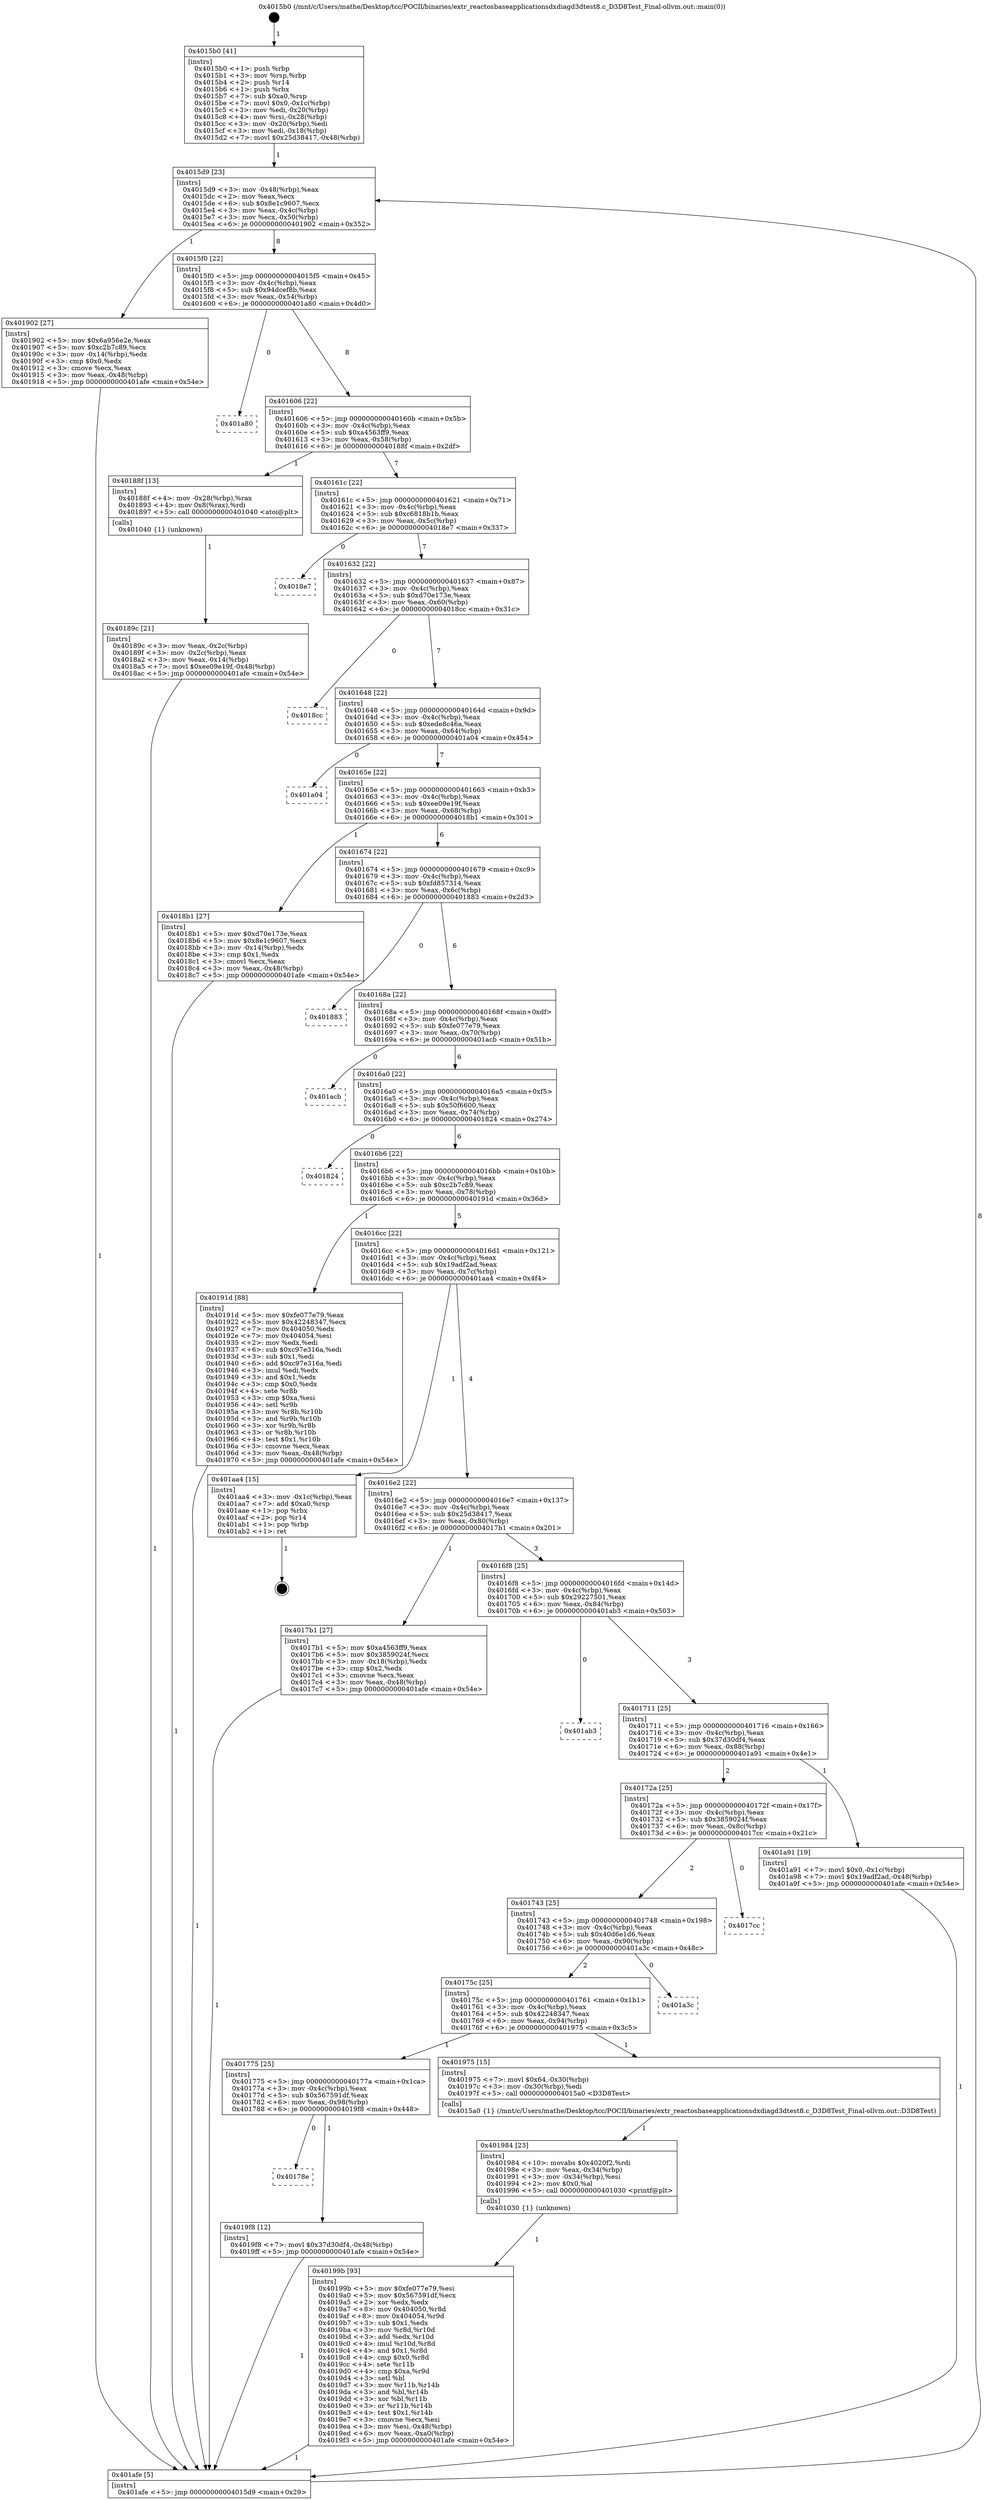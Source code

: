 digraph "0x4015b0" {
  label = "0x4015b0 (/mnt/c/Users/mathe/Desktop/tcc/POCII/binaries/extr_reactosbaseapplicationsdxdiagd3dtest8.c_D3D8Test_Final-ollvm.out::main(0))"
  labelloc = "t"
  node[shape=record]

  Entry [label="",width=0.3,height=0.3,shape=circle,fillcolor=black,style=filled]
  "0x4015d9" [label="{
     0x4015d9 [23]\l
     | [instrs]\l
     &nbsp;&nbsp;0x4015d9 \<+3\>: mov -0x48(%rbp),%eax\l
     &nbsp;&nbsp;0x4015dc \<+2\>: mov %eax,%ecx\l
     &nbsp;&nbsp;0x4015de \<+6\>: sub $0x8e1c9607,%ecx\l
     &nbsp;&nbsp;0x4015e4 \<+3\>: mov %eax,-0x4c(%rbp)\l
     &nbsp;&nbsp;0x4015e7 \<+3\>: mov %ecx,-0x50(%rbp)\l
     &nbsp;&nbsp;0x4015ea \<+6\>: je 0000000000401902 \<main+0x352\>\l
  }"]
  "0x401902" [label="{
     0x401902 [27]\l
     | [instrs]\l
     &nbsp;&nbsp;0x401902 \<+5\>: mov $0x6a956e2e,%eax\l
     &nbsp;&nbsp;0x401907 \<+5\>: mov $0xc2b7c89,%ecx\l
     &nbsp;&nbsp;0x40190c \<+3\>: mov -0x14(%rbp),%edx\l
     &nbsp;&nbsp;0x40190f \<+3\>: cmp $0x0,%edx\l
     &nbsp;&nbsp;0x401912 \<+3\>: cmove %ecx,%eax\l
     &nbsp;&nbsp;0x401915 \<+3\>: mov %eax,-0x48(%rbp)\l
     &nbsp;&nbsp;0x401918 \<+5\>: jmp 0000000000401afe \<main+0x54e\>\l
  }"]
  "0x4015f0" [label="{
     0x4015f0 [22]\l
     | [instrs]\l
     &nbsp;&nbsp;0x4015f0 \<+5\>: jmp 00000000004015f5 \<main+0x45\>\l
     &nbsp;&nbsp;0x4015f5 \<+3\>: mov -0x4c(%rbp),%eax\l
     &nbsp;&nbsp;0x4015f8 \<+5\>: sub $0x94dcef8b,%eax\l
     &nbsp;&nbsp;0x4015fd \<+3\>: mov %eax,-0x54(%rbp)\l
     &nbsp;&nbsp;0x401600 \<+6\>: je 0000000000401a80 \<main+0x4d0\>\l
  }"]
  Exit [label="",width=0.3,height=0.3,shape=circle,fillcolor=black,style=filled,peripheries=2]
  "0x401a80" [label="{
     0x401a80\l
  }", style=dashed]
  "0x401606" [label="{
     0x401606 [22]\l
     | [instrs]\l
     &nbsp;&nbsp;0x401606 \<+5\>: jmp 000000000040160b \<main+0x5b\>\l
     &nbsp;&nbsp;0x40160b \<+3\>: mov -0x4c(%rbp),%eax\l
     &nbsp;&nbsp;0x40160e \<+5\>: sub $0xa4563ff9,%eax\l
     &nbsp;&nbsp;0x401613 \<+3\>: mov %eax,-0x58(%rbp)\l
     &nbsp;&nbsp;0x401616 \<+6\>: je 000000000040188f \<main+0x2df\>\l
  }"]
  "0x40178e" [label="{
     0x40178e\l
  }", style=dashed]
  "0x40188f" [label="{
     0x40188f [13]\l
     | [instrs]\l
     &nbsp;&nbsp;0x40188f \<+4\>: mov -0x28(%rbp),%rax\l
     &nbsp;&nbsp;0x401893 \<+4\>: mov 0x8(%rax),%rdi\l
     &nbsp;&nbsp;0x401897 \<+5\>: call 0000000000401040 \<atoi@plt\>\l
     | [calls]\l
     &nbsp;&nbsp;0x401040 \{1\} (unknown)\l
  }"]
  "0x40161c" [label="{
     0x40161c [22]\l
     | [instrs]\l
     &nbsp;&nbsp;0x40161c \<+5\>: jmp 0000000000401621 \<main+0x71\>\l
     &nbsp;&nbsp;0x401621 \<+3\>: mov -0x4c(%rbp),%eax\l
     &nbsp;&nbsp;0x401624 \<+5\>: sub $0xc6818b1b,%eax\l
     &nbsp;&nbsp;0x401629 \<+3\>: mov %eax,-0x5c(%rbp)\l
     &nbsp;&nbsp;0x40162c \<+6\>: je 00000000004018e7 \<main+0x337\>\l
  }"]
  "0x4019f8" [label="{
     0x4019f8 [12]\l
     | [instrs]\l
     &nbsp;&nbsp;0x4019f8 \<+7\>: movl $0x37d30df4,-0x48(%rbp)\l
     &nbsp;&nbsp;0x4019ff \<+5\>: jmp 0000000000401afe \<main+0x54e\>\l
  }"]
  "0x4018e7" [label="{
     0x4018e7\l
  }", style=dashed]
  "0x401632" [label="{
     0x401632 [22]\l
     | [instrs]\l
     &nbsp;&nbsp;0x401632 \<+5\>: jmp 0000000000401637 \<main+0x87\>\l
     &nbsp;&nbsp;0x401637 \<+3\>: mov -0x4c(%rbp),%eax\l
     &nbsp;&nbsp;0x40163a \<+5\>: sub $0xd70e173e,%eax\l
     &nbsp;&nbsp;0x40163f \<+3\>: mov %eax,-0x60(%rbp)\l
     &nbsp;&nbsp;0x401642 \<+6\>: je 00000000004018cc \<main+0x31c\>\l
  }"]
  "0x40199b" [label="{
     0x40199b [93]\l
     | [instrs]\l
     &nbsp;&nbsp;0x40199b \<+5\>: mov $0xfe077e79,%esi\l
     &nbsp;&nbsp;0x4019a0 \<+5\>: mov $0x567591df,%ecx\l
     &nbsp;&nbsp;0x4019a5 \<+2\>: xor %edx,%edx\l
     &nbsp;&nbsp;0x4019a7 \<+8\>: mov 0x404050,%r8d\l
     &nbsp;&nbsp;0x4019af \<+8\>: mov 0x404054,%r9d\l
     &nbsp;&nbsp;0x4019b7 \<+3\>: sub $0x1,%edx\l
     &nbsp;&nbsp;0x4019ba \<+3\>: mov %r8d,%r10d\l
     &nbsp;&nbsp;0x4019bd \<+3\>: add %edx,%r10d\l
     &nbsp;&nbsp;0x4019c0 \<+4\>: imul %r10d,%r8d\l
     &nbsp;&nbsp;0x4019c4 \<+4\>: and $0x1,%r8d\l
     &nbsp;&nbsp;0x4019c8 \<+4\>: cmp $0x0,%r8d\l
     &nbsp;&nbsp;0x4019cc \<+4\>: sete %r11b\l
     &nbsp;&nbsp;0x4019d0 \<+4\>: cmp $0xa,%r9d\l
     &nbsp;&nbsp;0x4019d4 \<+3\>: setl %bl\l
     &nbsp;&nbsp;0x4019d7 \<+3\>: mov %r11b,%r14b\l
     &nbsp;&nbsp;0x4019da \<+3\>: and %bl,%r14b\l
     &nbsp;&nbsp;0x4019dd \<+3\>: xor %bl,%r11b\l
     &nbsp;&nbsp;0x4019e0 \<+3\>: or %r11b,%r14b\l
     &nbsp;&nbsp;0x4019e3 \<+4\>: test $0x1,%r14b\l
     &nbsp;&nbsp;0x4019e7 \<+3\>: cmovne %ecx,%esi\l
     &nbsp;&nbsp;0x4019ea \<+3\>: mov %esi,-0x48(%rbp)\l
     &nbsp;&nbsp;0x4019ed \<+6\>: mov %eax,-0xa0(%rbp)\l
     &nbsp;&nbsp;0x4019f3 \<+5\>: jmp 0000000000401afe \<main+0x54e\>\l
  }"]
  "0x4018cc" [label="{
     0x4018cc\l
  }", style=dashed]
  "0x401648" [label="{
     0x401648 [22]\l
     | [instrs]\l
     &nbsp;&nbsp;0x401648 \<+5\>: jmp 000000000040164d \<main+0x9d\>\l
     &nbsp;&nbsp;0x40164d \<+3\>: mov -0x4c(%rbp),%eax\l
     &nbsp;&nbsp;0x401650 \<+5\>: sub $0xede8c46a,%eax\l
     &nbsp;&nbsp;0x401655 \<+3\>: mov %eax,-0x64(%rbp)\l
     &nbsp;&nbsp;0x401658 \<+6\>: je 0000000000401a04 \<main+0x454\>\l
  }"]
  "0x401984" [label="{
     0x401984 [23]\l
     | [instrs]\l
     &nbsp;&nbsp;0x401984 \<+10\>: movabs $0x4020f2,%rdi\l
     &nbsp;&nbsp;0x40198e \<+3\>: mov %eax,-0x34(%rbp)\l
     &nbsp;&nbsp;0x401991 \<+3\>: mov -0x34(%rbp),%esi\l
     &nbsp;&nbsp;0x401994 \<+2\>: mov $0x0,%al\l
     &nbsp;&nbsp;0x401996 \<+5\>: call 0000000000401030 \<printf@plt\>\l
     | [calls]\l
     &nbsp;&nbsp;0x401030 \{1\} (unknown)\l
  }"]
  "0x401a04" [label="{
     0x401a04\l
  }", style=dashed]
  "0x40165e" [label="{
     0x40165e [22]\l
     | [instrs]\l
     &nbsp;&nbsp;0x40165e \<+5\>: jmp 0000000000401663 \<main+0xb3\>\l
     &nbsp;&nbsp;0x401663 \<+3\>: mov -0x4c(%rbp),%eax\l
     &nbsp;&nbsp;0x401666 \<+5\>: sub $0xee09e19f,%eax\l
     &nbsp;&nbsp;0x40166b \<+3\>: mov %eax,-0x68(%rbp)\l
     &nbsp;&nbsp;0x40166e \<+6\>: je 00000000004018b1 \<main+0x301\>\l
  }"]
  "0x401775" [label="{
     0x401775 [25]\l
     | [instrs]\l
     &nbsp;&nbsp;0x401775 \<+5\>: jmp 000000000040177a \<main+0x1ca\>\l
     &nbsp;&nbsp;0x40177a \<+3\>: mov -0x4c(%rbp),%eax\l
     &nbsp;&nbsp;0x40177d \<+5\>: sub $0x567591df,%eax\l
     &nbsp;&nbsp;0x401782 \<+6\>: mov %eax,-0x98(%rbp)\l
     &nbsp;&nbsp;0x401788 \<+6\>: je 00000000004019f8 \<main+0x448\>\l
  }"]
  "0x4018b1" [label="{
     0x4018b1 [27]\l
     | [instrs]\l
     &nbsp;&nbsp;0x4018b1 \<+5\>: mov $0xd70e173e,%eax\l
     &nbsp;&nbsp;0x4018b6 \<+5\>: mov $0x8e1c9607,%ecx\l
     &nbsp;&nbsp;0x4018bb \<+3\>: mov -0x14(%rbp),%edx\l
     &nbsp;&nbsp;0x4018be \<+3\>: cmp $0x1,%edx\l
     &nbsp;&nbsp;0x4018c1 \<+3\>: cmovl %ecx,%eax\l
     &nbsp;&nbsp;0x4018c4 \<+3\>: mov %eax,-0x48(%rbp)\l
     &nbsp;&nbsp;0x4018c7 \<+5\>: jmp 0000000000401afe \<main+0x54e\>\l
  }"]
  "0x401674" [label="{
     0x401674 [22]\l
     | [instrs]\l
     &nbsp;&nbsp;0x401674 \<+5\>: jmp 0000000000401679 \<main+0xc9\>\l
     &nbsp;&nbsp;0x401679 \<+3\>: mov -0x4c(%rbp),%eax\l
     &nbsp;&nbsp;0x40167c \<+5\>: sub $0xfd857314,%eax\l
     &nbsp;&nbsp;0x401681 \<+3\>: mov %eax,-0x6c(%rbp)\l
     &nbsp;&nbsp;0x401684 \<+6\>: je 0000000000401883 \<main+0x2d3\>\l
  }"]
  "0x401975" [label="{
     0x401975 [15]\l
     | [instrs]\l
     &nbsp;&nbsp;0x401975 \<+7\>: movl $0x64,-0x30(%rbp)\l
     &nbsp;&nbsp;0x40197c \<+3\>: mov -0x30(%rbp),%edi\l
     &nbsp;&nbsp;0x40197f \<+5\>: call 00000000004015a0 \<D3D8Test\>\l
     | [calls]\l
     &nbsp;&nbsp;0x4015a0 \{1\} (/mnt/c/Users/mathe/Desktop/tcc/POCII/binaries/extr_reactosbaseapplicationsdxdiagd3dtest8.c_D3D8Test_Final-ollvm.out::D3D8Test)\l
  }"]
  "0x401883" [label="{
     0x401883\l
  }", style=dashed]
  "0x40168a" [label="{
     0x40168a [22]\l
     | [instrs]\l
     &nbsp;&nbsp;0x40168a \<+5\>: jmp 000000000040168f \<main+0xdf\>\l
     &nbsp;&nbsp;0x40168f \<+3\>: mov -0x4c(%rbp),%eax\l
     &nbsp;&nbsp;0x401692 \<+5\>: sub $0xfe077e79,%eax\l
     &nbsp;&nbsp;0x401697 \<+3\>: mov %eax,-0x70(%rbp)\l
     &nbsp;&nbsp;0x40169a \<+6\>: je 0000000000401acb \<main+0x51b\>\l
  }"]
  "0x40175c" [label="{
     0x40175c [25]\l
     | [instrs]\l
     &nbsp;&nbsp;0x40175c \<+5\>: jmp 0000000000401761 \<main+0x1b1\>\l
     &nbsp;&nbsp;0x401761 \<+3\>: mov -0x4c(%rbp),%eax\l
     &nbsp;&nbsp;0x401764 \<+5\>: sub $0x42248347,%eax\l
     &nbsp;&nbsp;0x401769 \<+6\>: mov %eax,-0x94(%rbp)\l
     &nbsp;&nbsp;0x40176f \<+6\>: je 0000000000401975 \<main+0x3c5\>\l
  }"]
  "0x401acb" [label="{
     0x401acb\l
  }", style=dashed]
  "0x4016a0" [label="{
     0x4016a0 [22]\l
     | [instrs]\l
     &nbsp;&nbsp;0x4016a0 \<+5\>: jmp 00000000004016a5 \<main+0xf5\>\l
     &nbsp;&nbsp;0x4016a5 \<+3\>: mov -0x4c(%rbp),%eax\l
     &nbsp;&nbsp;0x4016a8 \<+5\>: sub $0x50f6600,%eax\l
     &nbsp;&nbsp;0x4016ad \<+3\>: mov %eax,-0x74(%rbp)\l
     &nbsp;&nbsp;0x4016b0 \<+6\>: je 0000000000401824 \<main+0x274\>\l
  }"]
  "0x401a3c" [label="{
     0x401a3c\l
  }", style=dashed]
  "0x401824" [label="{
     0x401824\l
  }", style=dashed]
  "0x4016b6" [label="{
     0x4016b6 [22]\l
     | [instrs]\l
     &nbsp;&nbsp;0x4016b6 \<+5\>: jmp 00000000004016bb \<main+0x10b\>\l
     &nbsp;&nbsp;0x4016bb \<+3\>: mov -0x4c(%rbp),%eax\l
     &nbsp;&nbsp;0x4016be \<+5\>: sub $0xc2b7c89,%eax\l
     &nbsp;&nbsp;0x4016c3 \<+3\>: mov %eax,-0x78(%rbp)\l
     &nbsp;&nbsp;0x4016c6 \<+6\>: je 000000000040191d \<main+0x36d\>\l
  }"]
  "0x401743" [label="{
     0x401743 [25]\l
     | [instrs]\l
     &nbsp;&nbsp;0x401743 \<+5\>: jmp 0000000000401748 \<main+0x198\>\l
     &nbsp;&nbsp;0x401748 \<+3\>: mov -0x4c(%rbp),%eax\l
     &nbsp;&nbsp;0x40174b \<+5\>: sub $0x40d6e1d6,%eax\l
     &nbsp;&nbsp;0x401750 \<+6\>: mov %eax,-0x90(%rbp)\l
     &nbsp;&nbsp;0x401756 \<+6\>: je 0000000000401a3c \<main+0x48c\>\l
  }"]
  "0x40191d" [label="{
     0x40191d [88]\l
     | [instrs]\l
     &nbsp;&nbsp;0x40191d \<+5\>: mov $0xfe077e79,%eax\l
     &nbsp;&nbsp;0x401922 \<+5\>: mov $0x42248347,%ecx\l
     &nbsp;&nbsp;0x401927 \<+7\>: mov 0x404050,%edx\l
     &nbsp;&nbsp;0x40192e \<+7\>: mov 0x404054,%esi\l
     &nbsp;&nbsp;0x401935 \<+2\>: mov %edx,%edi\l
     &nbsp;&nbsp;0x401937 \<+6\>: sub $0xc97e316a,%edi\l
     &nbsp;&nbsp;0x40193d \<+3\>: sub $0x1,%edi\l
     &nbsp;&nbsp;0x401940 \<+6\>: add $0xc97e316a,%edi\l
     &nbsp;&nbsp;0x401946 \<+3\>: imul %edi,%edx\l
     &nbsp;&nbsp;0x401949 \<+3\>: and $0x1,%edx\l
     &nbsp;&nbsp;0x40194c \<+3\>: cmp $0x0,%edx\l
     &nbsp;&nbsp;0x40194f \<+4\>: sete %r8b\l
     &nbsp;&nbsp;0x401953 \<+3\>: cmp $0xa,%esi\l
     &nbsp;&nbsp;0x401956 \<+4\>: setl %r9b\l
     &nbsp;&nbsp;0x40195a \<+3\>: mov %r8b,%r10b\l
     &nbsp;&nbsp;0x40195d \<+3\>: and %r9b,%r10b\l
     &nbsp;&nbsp;0x401960 \<+3\>: xor %r9b,%r8b\l
     &nbsp;&nbsp;0x401963 \<+3\>: or %r8b,%r10b\l
     &nbsp;&nbsp;0x401966 \<+4\>: test $0x1,%r10b\l
     &nbsp;&nbsp;0x40196a \<+3\>: cmovne %ecx,%eax\l
     &nbsp;&nbsp;0x40196d \<+3\>: mov %eax,-0x48(%rbp)\l
     &nbsp;&nbsp;0x401970 \<+5\>: jmp 0000000000401afe \<main+0x54e\>\l
  }"]
  "0x4016cc" [label="{
     0x4016cc [22]\l
     | [instrs]\l
     &nbsp;&nbsp;0x4016cc \<+5\>: jmp 00000000004016d1 \<main+0x121\>\l
     &nbsp;&nbsp;0x4016d1 \<+3\>: mov -0x4c(%rbp),%eax\l
     &nbsp;&nbsp;0x4016d4 \<+5\>: sub $0x19adf2ad,%eax\l
     &nbsp;&nbsp;0x4016d9 \<+3\>: mov %eax,-0x7c(%rbp)\l
     &nbsp;&nbsp;0x4016dc \<+6\>: je 0000000000401aa4 \<main+0x4f4\>\l
  }"]
  "0x4017cc" [label="{
     0x4017cc\l
  }", style=dashed]
  "0x401aa4" [label="{
     0x401aa4 [15]\l
     | [instrs]\l
     &nbsp;&nbsp;0x401aa4 \<+3\>: mov -0x1c(%rbp),%eax\l
     &nbsp;&nbsp;0x401aa7 \<+7\>: add $0xa0,%rsp\l
     &nbsp;&nbsp;0x401aae \<+1\>: pop %rbx\l
     &nbsp;&nbsp;0x401aaf \<+2\>: pop %r14\l
     &nbsp;&nbsp;0x401ab1 \<+1\>: pop %rbp\l
     &nbsp;&nbsp;0x401ab2 \<+1\>: ret\l
  }"]
  "0x4016e2" [label="{
     0x4016e2 [22]\l
     | [instrs]\l
     &nbsp;&nbsp;0x4016e2 \<+5\>: jmp 00000000004016e7 \<main+0x137\>\l
     &nbsp;&nbsp;0x4016e7 \<+3\>: mov -0x4c(%rbp),%eax\l
     &nbsp;&nbsp;0x4016ea \<+5\>: sub $0x25d38417,%eax\l
     &nbsp;&nbsp;0x4016ef \<+3\>: mov %eax,-0x80(%rbp)\l
     &nbsp;&nbsp;0x4016f2 \<+6\>: je 00000000004017b1 \<main+0x201\>\l
  }"]
  "0x40172a" [label="{
     0x40172a [25]\l
     | [instrs]\l
     &nbsp;&nbsp;0x40172a \<+5\>: jmp 000000000040172f \<main+0x17f\>\l
     &nbsp;&nbsp;0x40172f \<+3\>: mov -0x4c(%rbp),%eax\l
     &nbsp;&nbsp;0x401732 \<+5\>: sub $0x3859024f,%eax\l
     &nbsp;&nbsp;0x401737 \<+6\>: mov %eax,-0x8c(%rbp)\l
     &nbsp;&nbsp;0x40173d \<+6\>: je 00000000004017cc \<main+0x21c\>\l
  }"]
  "0x4017b1" [label="{
     0x4017b1 [27]\l
     | [instrs]\l
     &nbsp;&nbsp;0x4017b1 \<+5\>: mov $0xa4563ff9,%eax\l
     &nbsp;&nbsp;0x4017b6 \<+5\>: mov $0x3859024f,%ecx\l
     &nbsp;&nbsp;0x4017bb \<+3\>: mov -0x18(%rbp),%edx\l
     &nbsp;&nbsp;0x4017be \<+3\>: cmp $0x2,%edx\l
     &nbsp;&nbsp;0x4017c1 \<+3\>: cmovne %ecx,%eax\l
     &nbsp;&nbsp;0x4017c4 \<+3\>: mov %eax,-0x48(%rbp)\l
     &nbsp;&nbsp;0x4017c7 \<+5\>: jmp 0000000000401afe \<main+0x54e\>\l
  }"]
  "0x4016f8" [label="{
     0x4016f8 [25]\l
     | [instrs]\l
     &nbsp;&nbsp;0x4016f8 \<+5\>: jmp 00000000004016fd \<main+0x14d\>\l
     &nbsp;&nbsp;0x4016fd \<+3\>: mov -0x4c(%rbp),%eax\l
     &nbsp;&nbsp;0x401700 \<+5\>: sub $0x29227501,%eax\l
     &nbsp;&nbsp;0x401705 \<+6\>: mov %eax,-0x84(%rbp)\l
     &nbsp;&nbsp;0x40170b \<+6\>: je 0000000000401ab3 \<main+0x503\>\l
  }"]
  "0x401afe" [label="{
     0x401afe [5]\l
     | [instrs]\l
     &nbsp;&nbsp;0x401afe \<+5\>: jmp 00000000004015d9 \<main+0x29\>\l
  }"]
  "0x4015b0" [label="{
     0x4015b0 [41]\l
     | [instrs]\l
     &nbsp;&nbsp;0x4015b0 \<+1\>: push %rbp\l
     &nbsp;&nbsp;0x4015b1 \<+3\>: mov %rsp,%rbp\l
     &nbsp;&nbsp;0x4015b4 \<+2\>: push %r14\l
     &nbsp;&nbsp;0x4015b6 \<+1\>: push %rbx\l
     &nbsp;&nbsp;0x4015b7 \<+7\>: sub $0xa0,%rsp\l
     &nbsp;&nbsp;0x4015be \<+7\>: movl $0x0,-0x1c(%rbp)\l
     &nbsp;&nbsp;0x4015c5 \<+3\>: mov %edi,-0x20(%rbp)\l
     &nbsp;&nbsp;0x4015c8 \<+4\>: mov %rsi,-0x28(%rbp)\l
     &nbsp;&nbsp;0x4015cc \<+3\>: mov -0x20(%rbp),%edi\l
     &nbsp;&nbsp;0x4015cf \<+3\>: mov %edi,-0x18(%rbp)\l
     &nbsp;&nbsp;0x4015d2 \<+7\>: movl $0x25d38417,-0x48(%rbp)\l
  }"]
  "0x40189c" [label="{
     0x40189c [21]\l
     | [instrs]\l
     &nbsp;&nbsp;0x40189c \<+3\>: mov %eax,-0x2c(%rbp)\l
     &nbsp;&nbsp;0x40189f \<+3\>: mov -0x2c(%rbp),%eax\l
     &nbsp;&nbsp;0x4018a2 \<+3\>: mov %eax,-0x14(%rbp)\l
     &nbsp;&nbsp;0x4018a5 \<+7\>: movl $0xee09e19f,-0x48(%rbp)\l
     &nbsp;&nbsp;0x4018ac \<+5\>: jmp 0000000000401afe \<main+0x54e\>\l
  }"]
  "0x401a91" [label="{
     0x401a91 [19]\l
     | [instrs]\l
     &nbsp;&nbsp;0x401a91 \<+7\>: movl $0x0,-0x1c(%rbp)\l
     &nbsp;&nbsp;0x401a98 \<+7\>: movl $0x19adf2ad,-0x48(%rbp)\l
     &nbsp;&nbsp;0x401a9f \<+5\>: jmp 0000000000401afe \<main+0x54e\>\l
  }"]
  "0x401ab3" [label="{
     0x401ab3\l
  }", style=dashed]
  "0x401711" [label="{
     0x401711 [25]\l
     | [instrs]\l
     &nbsp;&nbsp;0x401711 \<+5\>: jmp 0000000000401716 \<main+0x166\>\l
     &nbsp;&nbsp;0x401716 \<+3\>: mov -0x4c(%rbp),%eax\l
     &nbsp;&nbsp;0x401719 \<+5\>: sub $0x37d30df4,%eax\l
     &nbsp;&nbsp;0x40171e \<+6\>: mov %eax,-0x88(%rbp)\l
     &nbsp;&nbsp;0x401724 \<+6\>: je 0000000000401a91 \<main+0x4e1\>\l
  }"]
  Entry -> "0x4015b0" [label=" 1"]
  "0x4015d9" -> "0x401902" [label=" 1"]
  "0x4015d9" -> "0x4015f0" [label=" 8"]
  "0x401aa4" -> Exit [label=" 1"]
  "0x4015f0" -> "0x401a80" [label=" 0"]
  "0x4015f0" -> "0x401606" [label=" 8"]
  "0x401a91" -> "0x401afe" [label=" 1"]
  "0x401606" -> "0x40188f" [label=" 1"]
  "0x401606" -> "0x40161c" [label=" 7"]
  "0x4019f8" -> "0x401afe" [label=" 1"]
  "0x40161c" -> "0x4018e7" [label=" 0"]
  "0x40161c" -> "0x401632" [label=" 7"]
  "0x401775" -> "0x40178e" [label=" 0"]
  "0x401632" -> "0x4018cc" [label=" 0"]
  "0x401632" -> "0x401648" [label=" 7"]
  "0x401775" -> "0x4019f8" [label=" 1"]
  "0x401648" -> "0x401a04" [label=" 0"]
  "0x401648" -> "0x40165e" [label=" 7"]
  "0x40199b" -> "0x401afe" [label=" 1"]
  "0x40165e" -> "0x4018b1" [label=" 1"]
  "0x40165e" -> "0x401674" [label=" 6"]
  "0x401984" -> "0x40199b" [label=" 1"]
  "0x401674" -> "0x401883" [label=" 0"]
  "0x401674" -> "0x40168a" [label=" 6"]
  "0x401975" -> "0x401984" [label=" 1"]
  "0x40168a" -> "0x401acb" [label=" 0"]
  "0x40168a" -> "0x4016a0" [label=" 6"]
  "0x40175c" -> "0x401975" [label=" 1"]
  "0x4016a0" -> "0x401824" [label=" 0"]
  "0x4016a0" -> "0x4016b6" [label=" 6"]
  "0x40175c" -> "0x401775" [label=" 1"]
  "0x4016b6" -> "0x40191d" [label=" 1"]
  "0x4016b6" -> "0x4016cc" [label=" 5"]
  "0x401743" -> "0x401a3c" [label=" 0"]
  "0x4016cc" -> "0x401aa4" [label=" 1"]
  "0x4016cc" -> "0x4016e2" [label=" 4"]
  "0x401743" -> "0x40175c" [label=" 2"]
  "0x4016e2" -> "0x4017b1" [label=" 1"]
  "0x4016e2" -> "0x4016f8" [label=" 3"]
  "0x4017b1" -> "0x401afe" [label=" 1"]
  "0x4015b0" -> "0x4015d9" [label=" 1"]
  "0x401afe" -> "0x4015d9" [label=" 8"]
  "0x40188f" -> "0x40189c" [label=" 1"]
  "0x40189c" -> "0x401afe" [label=" 1"]
  "0x4018b1" -> "0x401afe" [label=" 1"]
  "0x401902" -> "0x401afe" [label=" 1"]
  "0x40191d" -> "0x401afe" [label=" 1"]
  "0x40172a" -> "0x4017cc" [label=" 0"]
  "0x4016f8" -> "0x401ab3" [label=" 0"]
  "0x4016f8" -> "0x401711" [label=" 3"]
  "0x40172a" -> "0x401743" [label=" 2"]
  "0x401711" -> "0x401a91" [label=" 1"]
  "0x401711" -> "0x40172a" [label=" 2"]
}
